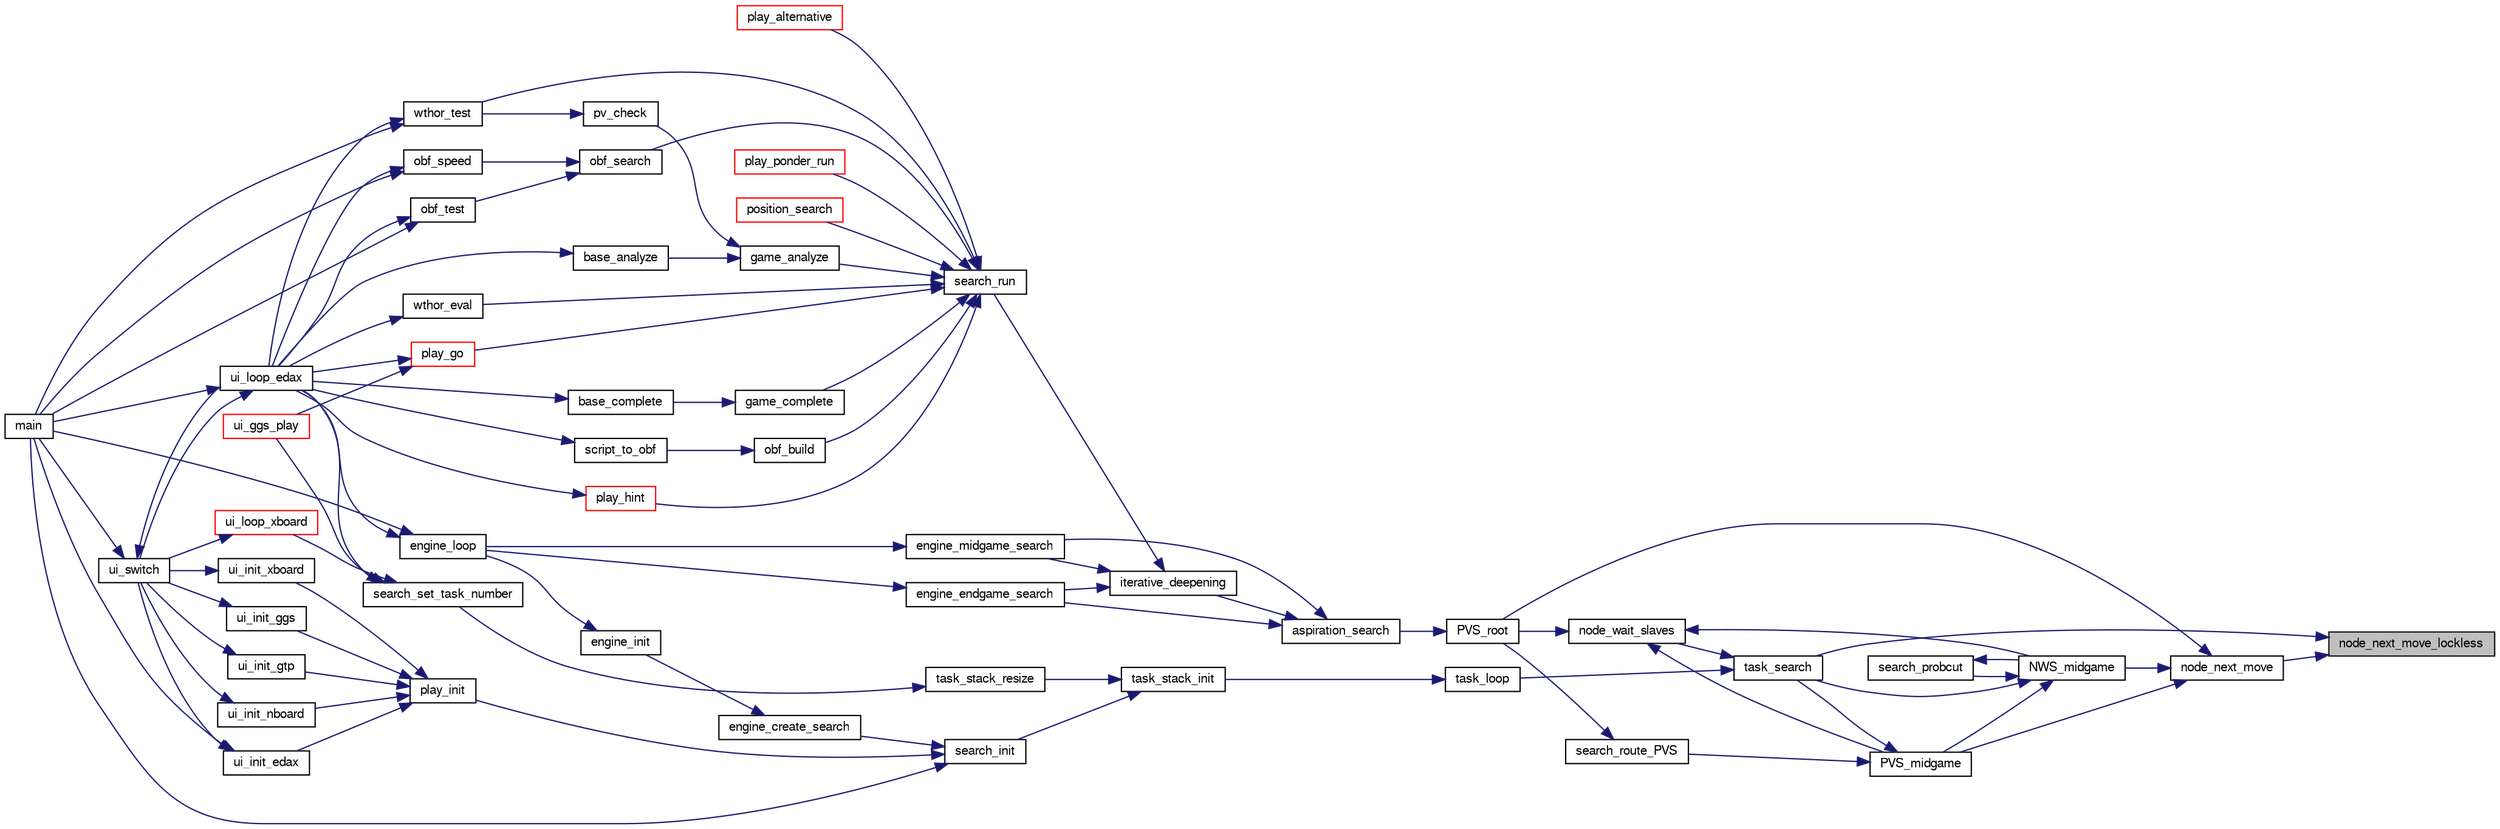 digraph "node_next_move_lockless"
{
 // LATEX_PDF_SIZE
  bgcolor="transparent";
  edge [fontname="FreeSans",fontsize="10",labelfontname="FreeSans",labelfontsize="10"];
  node [fontname="FreeSans",fontsize="10",shape=record];
  rankdir="RL";
  Node1 [label="node_next_move_lockless",height=0.2,width=0.4,color="black", fillcolor="grey75", style="filled", fontcolor="black",tooltip="Get the next move of the move list."];
  Node1 -> Node2 [dir="back",color="midnightblue",fontsize="10",style="solid",fontname="FreeSans"];
  Node2 [label="node_next_move",height=0.2,width=0.4,color="black",URL="$ybwc_8c.html#a744689fe7920707e9cf5a4149be74b46",tooltip="Get the next move of the move list."];
  Node2 -> Node3 [dir="back",color="midnightblue",fontsize="10",style="solid",fontname="FreeSans"];
  Node3 [label="NWS_midgame",height=0.2,width=0.4,color="black",URL="$midgame_8c.html#a124e89d53abb00ee28a9f3135b5682dc",tooltip="Evaluate a midgame position with a Null Window Search algorithm."];
  Node3 -> Node4 [dir="back",color="midnightblue",fontsize="10",style="solid",fontname="FreeSans"];
  Node4 [label="PVS_midgame",height=0.2,width=0.4,color="black",URL="$midgame_8c.html#a356424012da8237d13afb64450c0fb33",tooltip="Evaluate a position with a deep Principal Variation Search algorithm."];
  Node4 -> Node5 [dir="back",color="midnightblue",fontsize="10",style="solid",fontname="FreeSans"];
  Node5 [label="search_route_PVS",height=0.2,width=0.4,color="black",URL="$root_8c.html#ab2e5830644a88819b823d90fd9878d4d",tooltip="Reroute the PVS between midgame,endgame or terminal PVS."];
  Node5 -> Node6 [dir="back",color="midnightblue",fontsize="10",style="solid",fontname="FreeSans"];
  Node6 [label="PVS_root",height=0.2,width=0.4,color="black",URL="$root_8c.html#a1367650ce57b9632f862da187074edb7",tooltip="Principal Variation Search algorithm at the root of the tree."];
  Node6 -> Node7 [dir="back",color="midnightblue",fontsize="10",style="solid",fontname="FreeSans"];
  Node7 [label="aspiration_search",height=0.2,width=0.4,color="black",URL="$root_8c.html#ad7e7acc5e26be0248b45eff34678ee3b",tooltip="Aspiration window."];
  Node7 -> Node8 [dir="back",color="midnightblue",fontsize="10",style="solid",fontname="FreeSans"];
  Node8 [label="engine_endgame_search",height=0.2,width=0.4,color="black",URL="$cassio_8c.html#a59118e647ced4f05560b431b30ad73b9",tooltip="Endgame search."];
  Node8 -> Node9 [dir="back",color="midnightblue",fontsize="10",style="solid",fontname="FreeSans"];
  Node9 [label="engine_loop",height=0.2,width=0.4,color="black",URL="$cassio_8c.html#a3c5b977358cdb105de103ac2c2829f01",tooltip="Loop event."];
  Node9 -> Node10 [dir="back",color="midnightblue",fontsize="10",style="solid",fontname="FreeSans"];
  Node10 [label="main",height=0.2,width=0.4,color="black",URL="$main_8c.html#a3c04138a5bfe5d72780bb7e82a18e627",tooltip="edax main function."];
  Node9 -> Node11 [dir="back",color="midnightblue",fontsize="10",style="solid",fontname="FreeSans"];
  Node11 [label="ui_loop_edax",height=0.2,width=0.4,color="black",URL="$edax_8c.html#a2354b96c7688bae32bedb6203d672f50",tooltip="Loop event."];
  Node11 -> Node10 [dir="back",color="midnightblue",fontsize="10",style="solid",fontname="FreeSans"];
  Node11 -> Node12 [dir="back",color="midnightblue",fontsize="10",style="solid",fontname="FreeSans"];
  Node12 [label="ui_switch",height=0.2,width=0.4,color="black",URL="$ui_8c.html#a4234d6b0fd690186ef0ec2fc2eba2d4d",tooltip="Switch between different User Interface."];
  Node12 -> Node10 [dir="back",color="midnightblue",fontsize="10",style="solid",fontname="FreeSans"];
  Node12 -> Node11 [dir="back",color="midnightblue",fontsize="10",style="solid",fontname="FreeSans"];
  Node7 -> Node13 [dir="back",color="midnightblue",fontsize="10",style="solid",fontname="FreeSans"];
  Node13 [label="engine_midgame_search",height=0.2,width=0.4,color="black",URL="$cassio_8c.html#a71ebe2bfb187238a48c94edd82cb3024",tooltip="Midgame search."];
  Node13 -> Node9 [dir="back",color="midnightblue",fontsize="10",style="solid",fontname="FreeSans"];
  Node7 -> Node14 [dir="back",color="midnightblue",fontsize="10",style="solid",fontname="FreeSans"];
  Node14 [label="iterative_deepening",height=0.2,width=0.4,color="black",URL="$root_8c.html#a0e77250a21e5f5d70917a5356c22f5f3",tooltip="Iterative deepening."];
  Node14 -> Node8 [dir="back",color="midnightblue",fontsize="10",style="solid",fontname="FreeSans"];
  Node14 -> Node13 [dir="back",color="midnightblue",fontsize="10",style="solid",fontname="FreeSans"];
  Node14 -> Node15 [dir="back",color="midnightblue",fontsize="10",style="solid",fontname="FreeSans"];
  Node15 [label="search_run",height=0.2,width=0.4,color="black",URL="$root_8c.html#ae8b727693fc7a90e504bd8abec158c84",tooltip="Search the bestmove of a given board."];
  Node15 -> Node16 [dir="back",color="midnightblue",fontsize="10",style="solid",fontname="FreeSans"];
  Node16 [label="game_analyze",height=0.2,width=0.4,color="black",URL="$game_8c.html#a17775ff0efa3d8592bed935dedb31a45",tooltip="Analyze an endgame."];
  Node16 -> Node17 [dir="back",color="midnightblue",fontsize="10",style="solid",fontname="FreeSans"];
  Node17 [label="base_analyze",height=0.2,width=0.4,color="black",URL="$base_8c.html#a130adf3915feeb8dd21edd8c715c220f",tooltip="Base analysis."];
  Node17 -> Node11 [dir="back",color="midnightblue",fontsize="10",style="solid",fontname="FreeSans"];
  Node16 -> Node18 [dir="back",color="midnightblue",fontsize="10",style="solid",fontname="FreeSans"];
  Node18 [label="pv_check",height=0.2,width=0.4,color="black",URL="$base_8c.html#ae5fd96b2c5fc0853715832158d172eb0",tooltip="Verify that a PV does not contain errors."];
  Node18 -> Node19 [dir="back",color="midnightblue",fontsize="10",style="solid",fontname="FreeSans"];
  Node19 [label="wthor_test",height=0.2,width=0.4,color="black",URL="$base_8c.html#acd4aaf9717e79148da6c763b1c022016",tooltip="Test Search with a wthor base."];
  Node19 -> Node10 [dir="back",color="midnightblue",fontsize="10",style="solid",fontname="FreeSans"];
  Node19 -> Node11 [dir="back",color="midnightblue",fontsize="10",style="solid",fontname="FreeSans"];
  Node15 -> Node20 [dir="back",color="midnightblue",fontsize="10",style="solid",fontname="FreeSans"];
  Node20 [label="game_complete",height=0.2,width=0.4,color="black",URL="$game_8c.html#a2478745958cb21430866a4ea503274df",tooltip="Terminate an unfinished game."];
  Node20 -> Node21 [dir="back",color="midnightblue",fontsize="10",style="solid",fontname="FreeSans"];
  Node21 [label="base_complete",height=0.2,width=0.4,color="black",URL="$base_8c.html#a2aaa6c7fc6111edcd85b623bcd217180",tooltip="Base analysis."];
  Node21 -> Node11 [dir="back",color="midnightblue",fontsize="10",style="solid",fontname="FreeSans"];
  Node15 -> Node22 [dir="back",color="midnightblue",fontsize="10",style="solid",fontname="FreeSans"];
  Node22 [label="obf_build",height=0.2,width=0.4,color="black",URL="$obftest_8c.html#a6ed0f135c4cf4021e18eb1a965a72bfa",tooltip="Build an OBF structure."];
  Node22 -> Node23 [dir="back",color="midnightblue",fontsize="10",style="solid",fontname="FreeSans"];
  Node23 [label="script_to_obf",height=0.2,width=0.4,color="black",URL="$obftest_8c.html#ad1bc6f7d32d2b1775f5e91f2d2e0f8b8",tooltip="Build an OBF file from a Script file."];
  Node23 -> Node11 [dir="back",color="midnightblue",fontsize="10",style="solid",fontname="FreeSans"];
  Node15 -> Node24 [dir="back",color="midnightblue",fontsize="10",style="solid",fontname="FreeSans"];
  Node24 [label="obf_search",height=0.2,width=0.4,color="black",URL="$obftest_8c.html#ab9783a5ca8dc9d2b69ed9ae61945bbfb",tooltip="Analyze an OBF structure."];
  Node24 -> Node25 [dir="back",color="midnightblue",fontsize="10",style="solid",fontname="FreeSans"];
  Node25 [label="obf_speed",height=0.2,width=0.4,color="black",URL="$obftest_8c.html#a07fd9cdb993c22a9de285e054331e4e4",tooltip="Test edax speed by running for at least 1 minutes on problems deeper and deeper."];
  Node25 -> Node10 [dir="back",color="midnightblue",fontsize="10",style="solid",fontname="FreeSans"];
  Node25 -> Node11 [dir="back",color="midnightblue",fontsize="10",style="solid",fontname="FreeSans"];
  Node24 -> Node26 [dir="back",color="midnightblue",fontsize="10",style="solid",fontname="FreeSans"];
  Node26 [label="obf_test",height=0.2,width=0.4,color="black",URL="$obftest_8c.html#af8974909ba686b74a0620bdcc7ef5f81",tooltip="Test an OBF file."];
  Node26 -> Node10 [dir="back",color="midnightblue",fontsize="10",style="solid",fontname="FreeSans"];
  Node26 -> Node11 [dir="back",color="midnightblue",fontsize="10",style="solid",fontname="FreeSans"];
  Node15 -> Node27 [dir="back",color="midnightblue",fontsize="10",style="solid",fontname="FreeSans"];
  Node27 [label="play_alternative",height=0.2,width=0.4,color="red",URL="$play_8c.html#ab220e1e3acf69015cd2e2b32abbdbaae",tooltip="Seek for the best alternative move."];
  Node15 -> Node29 [dir="back",color="midnightblue",fontsize="10",style="solid",fontname="FreeSans"];
  Node29 [label="play_go",height=0.2,width=0.4,color="red",URL="$play_8c.html#aeba64a0b6660a04cff93da447da3f746",tooltip="Start thinking."];
  Node29 -> Node30 [dir="back",color="midnightblue",fontsize="10",style="solid",fontname="FreeSans"];
  Node30 [label="ui_ggs_play",height=0.2,width=0.4,color="red",URL="$ggs_8c.html#a55704d516945d0fc38a4aae02fca1bfe",tooltip="ui_ggs_play"];
  Node29 -> Node11 [dir="back",color="midnightblue",fontsize="10",style="solid",fontname="FreeSans"];
  Node15 -> Node39 [dir="back",color="midnightblue",fontsize="10",style="solid",fontname="FreeSans"];
  Node39 [label="play_hint",height=0.2,width=0.4,color="red",URL="$play_8c.html#a331a1824215c3c7be0241fe0e2d4da57",tooltip="Start thinking."];
  Node39 -> Node11 [dir="back",color="midnightblue",fontsize="10",style="solid",fontname="FreeSans"];
  Node15 -> Node40 [dir="back",color="midnightblue",fontsize="10",style="solid",fontname="FreeSans"];
  Node40 [label="play_ponder_run",height=0.2,width=0.4,color="red",URL="$play_8c.html#a6a826d8e8634b46e269daeed05de785c",tooltip="do ponderation."];
  Node15 -> Node44 [dir="back",color="midnightblue",fontsize="10",style="solid",fontname="FreeSans"];
  Node44 [label="position_search",height=0.2,width=0.4,color="red",URL="$book_8c.html#ad3b2686173649c214c8349e5e3da0aca",tooltip="Evaluate a position."];
  Node15 -> Node69 [dir="back",color="midnightblue",fontsize="10",style="solid",fontname="FreeSans"];
  Node69 [label="wthor_eval",height=0.2,width=0.4,color="black",URL="$base_8c.html#a86b72b1d7f3ee47ec62cbb618546ec70",tooltip="Test Eval with a wthor base."];
  Node69 -> Node11 [dir="back",color="midnightblue",fontsize="10",style="solid",fontname="FreeSans"];
  Node15 -> Node19 [dir="back",color="midnightblue",fontsize="10",style="solid",fontname="FreeSans"];
  Node4 -> Node70 [dir="back",color="midnightblue",fontsize="10",style="solid",fontname="FreeSans"];
  Node70 [label="task_search",height=0.2,width=0.4,color="black",URL="$ybwc_8c.html#aaa4fc1461e78cd5569318f9e19399e50",tooltip="A parallel search within a Task structure."];
  Node70 -> Node71 [dir="back",color="midnightblue",fontsize="10",style="solid",fontname="FreeSans"];
  Node71 [label="node_wait_slaves",height=0.2,width=0.4,color="black",URL="$ybwc_8c.html#a6cab65bf7dade2f8653a2e3276b89c78",tooltip="Wait for slaves termination."];
  Node71 -> Node3 [dir="back",color="midnightblue",fontsize="10",style="solid",fontname="FreeSans"];
  Node71 -> Node4 [dir="back",color="midnightblue",fontsize="10",style="solid",fontname="FreeSans"];
  Node71 -> Node6 [dir="back",color="midnightblue",fontsize="10",style="solid",fontname="FreeSans"];
  Node70 -> Node72 [dir="back",color="midnightblue",fontsize="10",style="solid",fontname="FreeSans"];
  Node72 [label="task_loop",height=0.2,width=0.4,color="black",URL="$ybwc_8c.html#a6b16943d9461c507b37a3228768e840d",tooltip="The main loop runned by a task."];
  Node72 -> Node73 [dir="back",color="midnightblue",fontsize="10",style="solid",fontname="FreeSans"];
  Node73 [label="task_stack_init",height=0.2,width=0.4,color="black",URL="$ybwc_8c.html#a9cb14f779a1d8a9e62b7f7acdbd0eebe",tooltip="Initialize the stack of tasks."];
  Node73 -> Node74 [dir="back",color="midnightblue",fontsize="10",style="solid",fontname="FreeSans"];
  Node74 [label="search_init",height=0.2,width=0.4,color="black",URL="$search_8c.html#a1b7d29da171f6927ea8212ee768f37c9",tooltip="Init the main search."];
  Node74 -> Node75 [dir="back",color="midnightblue",fontsize="10",style="solid",fontname="FreeSans"];
  Node75 [label="engine_create_search",height=0.2,width=0.4,color="black",URL="$cassio_8c.html#a11a5cdab7fa3b7498c05a4e9c24301ba",tooltip="Create engine search."];
  Node75 -> Node76 [dir="back",color="midnightblue",fontsize="10",style="solid",fontname="FreeSans"];
  Node76 [label="engine_init",height=0.2,width=0.4,color="black",URL="$cassio_8c.html#ab072fb80ef54455dae0b96a71d5ee845",tooltip="Create a new Othello engine."];
  Node76 -> Node9 [dir="back",color="midnightblue",fontsize="10",style="solid",fontname="FreeSans"];
  Node74 -> Node10 [dir="back",color="midnightblue",fontsize="10",style="solid",fontname="FreeSans"];
  Node74 -> Node77 [dir="back",color="midnightblue",fontsize="10",style="solid",fontname="FreeSans"];
  Node77 [label="play_init",height=0.2,width=0.4,color="black",URL="$play_8c.html#a6d31b5bcf034cd633bd2b93e634db42e",tooltip="Initialization."];
  Node77 -> Node53 [dir="back",color="midnightblue",fontsize="10",style="solid",fontname="FreeSans"];
  Node53 [label="ui_init_edax",height=0.2,width=0.4,color="black",URL="$edax_8c.html#a81c315385e722ec80548a441fb48f2d1",tooltip="initialize edax protocol."];
  Node53 -> Node10 [dir="back",color="midnightblue",fontsize="10",style="solid",fontname="FreeSans"];
  Node53 -> Node12 [dir="back",color="midnightblue",fontsize="10",style="solid",fontname="FreeSans"];
  Node77 -> Node54 [dir="back",color="midnightblue",fontsize="10",style="solid",fontname="FreeSans"];
  Node54 [label="ui_init_ggs",height=0.2,width=0.4,color="black",URL="$ggs_8c.html#aca24423d5b56d3910b76408a0f9712f7",tooltip="ui_init_ggs"];
  Node54 -> Node12 [dir="back",color="midnightblue",fontsize="10",style="solid",fontname="FreeSans"];
  Node77 -> Node55 [dir="back",color="midnightblue",fontsize="10",style="solid",fontname="FreeSans"];
  Node55 [label="ui_init_gtp",height=0.2,width=0.4,color="black",URL="$gtp_8c.html#a7b42dec8ff972c87d5daee524f7e1cc1",tooltip="initialize edax protocol"];
  Node55 -> Node12 [dir="back",color="midnightblue",fontsize="10",style="solid",fontname="FreeSans"];
  Node77 -> Node56 [dir="back",color="midnightblue",fontsize="10",style="solid",fontname="FreeSans"];
  Node56 [label="ui_init_nboard",height=0.2,width=0.4,color="black",URL="$nboard_8c.html#ab5139f1429f56d5e64bdd2172193d01f",tooltip="initialize edax protocol"];
  Node56 -> Node12 [dir="back",color="midnightblue",fontsize="10",style="solid",fontname="FreeSans"];
  Node77 -> Node57 [dir="back",color="midnightblue",fontsize="10",style="solid",fontname="FreeSans"];
  Node57 [label="ui_init_xboard",height=0.2,width=0.4,color="black",URL="$ui_8h.html#a5ec1cf7d2d607dd20072ae467b3c16e4",tooltip="initialize xboard protocol."];
  Node57 -> Node12 [dir="back",color="midnightblue",fontsize="10",style="solid",fontname="FreeSans"];
  Node73 -> Node78 [dir="back",color="midnightblue",fontsize="10",style="solid",fontname="FreeSans"];
  Node78 [label="task_stack_resize",height=0.2,width=0.4,color="black",URL="$ybwc_8c.html#a95a724079314f7b0fa62a0d83ad74541",tooltip="Resize the stack of tasks."];
  Node78 -> Node79 [dir="back",color="midnightblue",fontsize="10",style="solid",fontname="FreeSans"];
  Node79 [label="search_set_task_number",height=0.2,width=0.4,color="black",URL="$search_8c.html#a68cd7675b74d22fc78ce88467e02d6ab",tooltip="Change the number of task."];
  Node79 -> Node30 [dir="back",color="midnightblue",fontsize="10",style="solid",fontname="FreeSans"];
  Node79 -> Node11 [dir="back",color="midnightblue",fontsize="10",style="solid",fontname="FreeSans"];
  Node79 -> Node37 [dir="back",color="midnightblue",fontsize="10",style="solid",fontname="FreeSans"];
  Node37 [label="ui_loop_xboard",height=0.2,width=0.4,color="red",URL="$ui_8h.html#af80ec70d3d08eb4c17c84d3997aaba0f",tooltip="Loop event."];
  Node37 -> Node12 [dir="back",color="midnightblue",fontsize="10",style="solid",fontname="FreeSans"];
  Node3 -> Node80 [dir="back",color="midnightblue",fontsize="10",style="solid",fontname="FreeSans"];
  Node80 [label="search_probcut",height=0.2,width=0.4,color="black",URL="$midgame_8c.html#a232fed82bb28cdcc18d59d1cfecab0f1",tooltip="Probcut."];
  Node80 -> Node3 [dir="back",color="midnightblue",fontsize="10",style="solid",fontname="FreeSans"];
  Node3 -> Node70 [dir="back",color="midnightblue",fontsize="10",style="solid",fontname="FreeSans"];
  Node2 -> Node4 [dir="back",color="midnightblue",fontsize="10",style="solid",fontname="FreeSans"];
  Node2 -> Node6 [dir="back",color="midnightblue",fontsize="10",style="solid",fontname="FreeSans"];
  Node1 -> Node70 [dir="back",color="midnightblue",fontsize="10",style="solid",fontname="FreeSans"];
}

